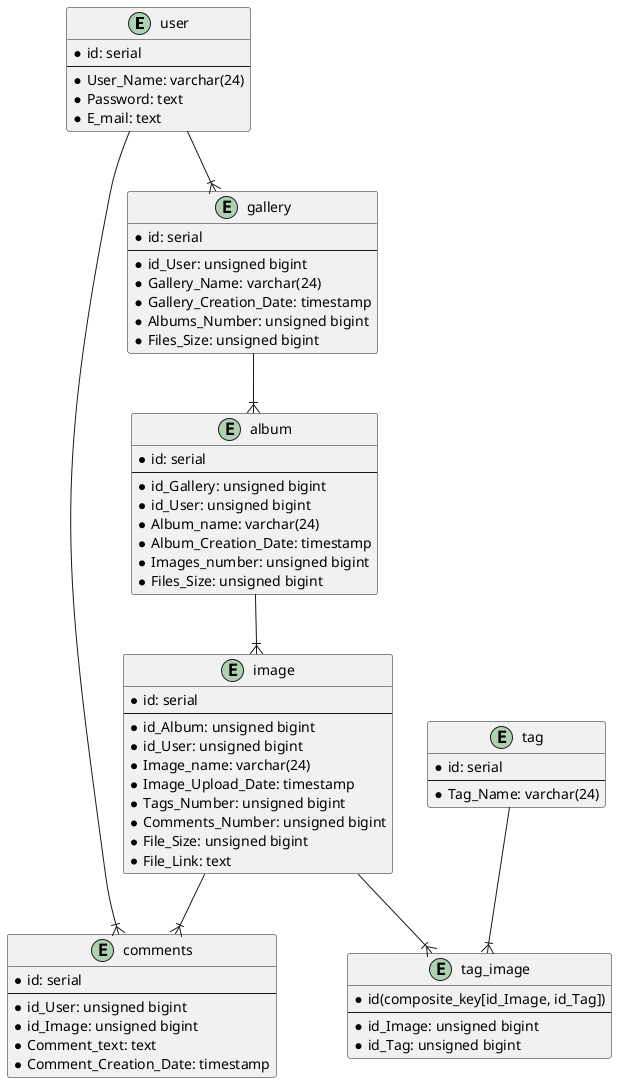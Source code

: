 @startuml
entity user{
*id: serial
--
* User_Name: varchar(24)
* Password: text
* E_mail: text
}


entity gallery{
*id: serial
--
* id_User: unsigned bigint
* Gallery_Name: varchar(24)
* Gallery_Creation_Date: timestamp
* Albums_Number: unsigned bigint
* Files_Size: unsigned bigint
}

entity album{
*id: serial
--
* id_Gallery: unsigned bigint
* id_User: unsigned bigint
* Album_name: varchar(24)
* Album_Creation_Date: timestamp
* Images_number: unsigned bigint
* Files_Size: unsigned bigint
}
 
entity image{
*id: serial
--
* id_Album: unsigned bigint
* id_User: unsigned bigint
* Image_name: varchar(24)
* Image_Upload_Date: timestamp
* Tags_Number: unsigned bigint
* Comments_Number: unsigned bigint
* File_Size: unsigned bigint
* File_Link: text
}
 
entity comments{
*id: serial
--
* id_User: unsigned bigint
* id_Image: unsigned bigint
* Comment_text: text
* Comment_Creation_Date: timestamp
}
 
entity tag{
*id: serial
--
* Tag_Name: varchar(24)
}


entity tag_image {
*id(composite_key[id_Image, id_Tag])
--
* id_Image: unsigned bigint
* id_Tag: unsigned bigint
}


user --|{ gallery
user --|{ comments


gallery --|{ album

album --|{ image

image --|{ comments
tag --|{ tag_image
image --|{ tag_image
@enduml